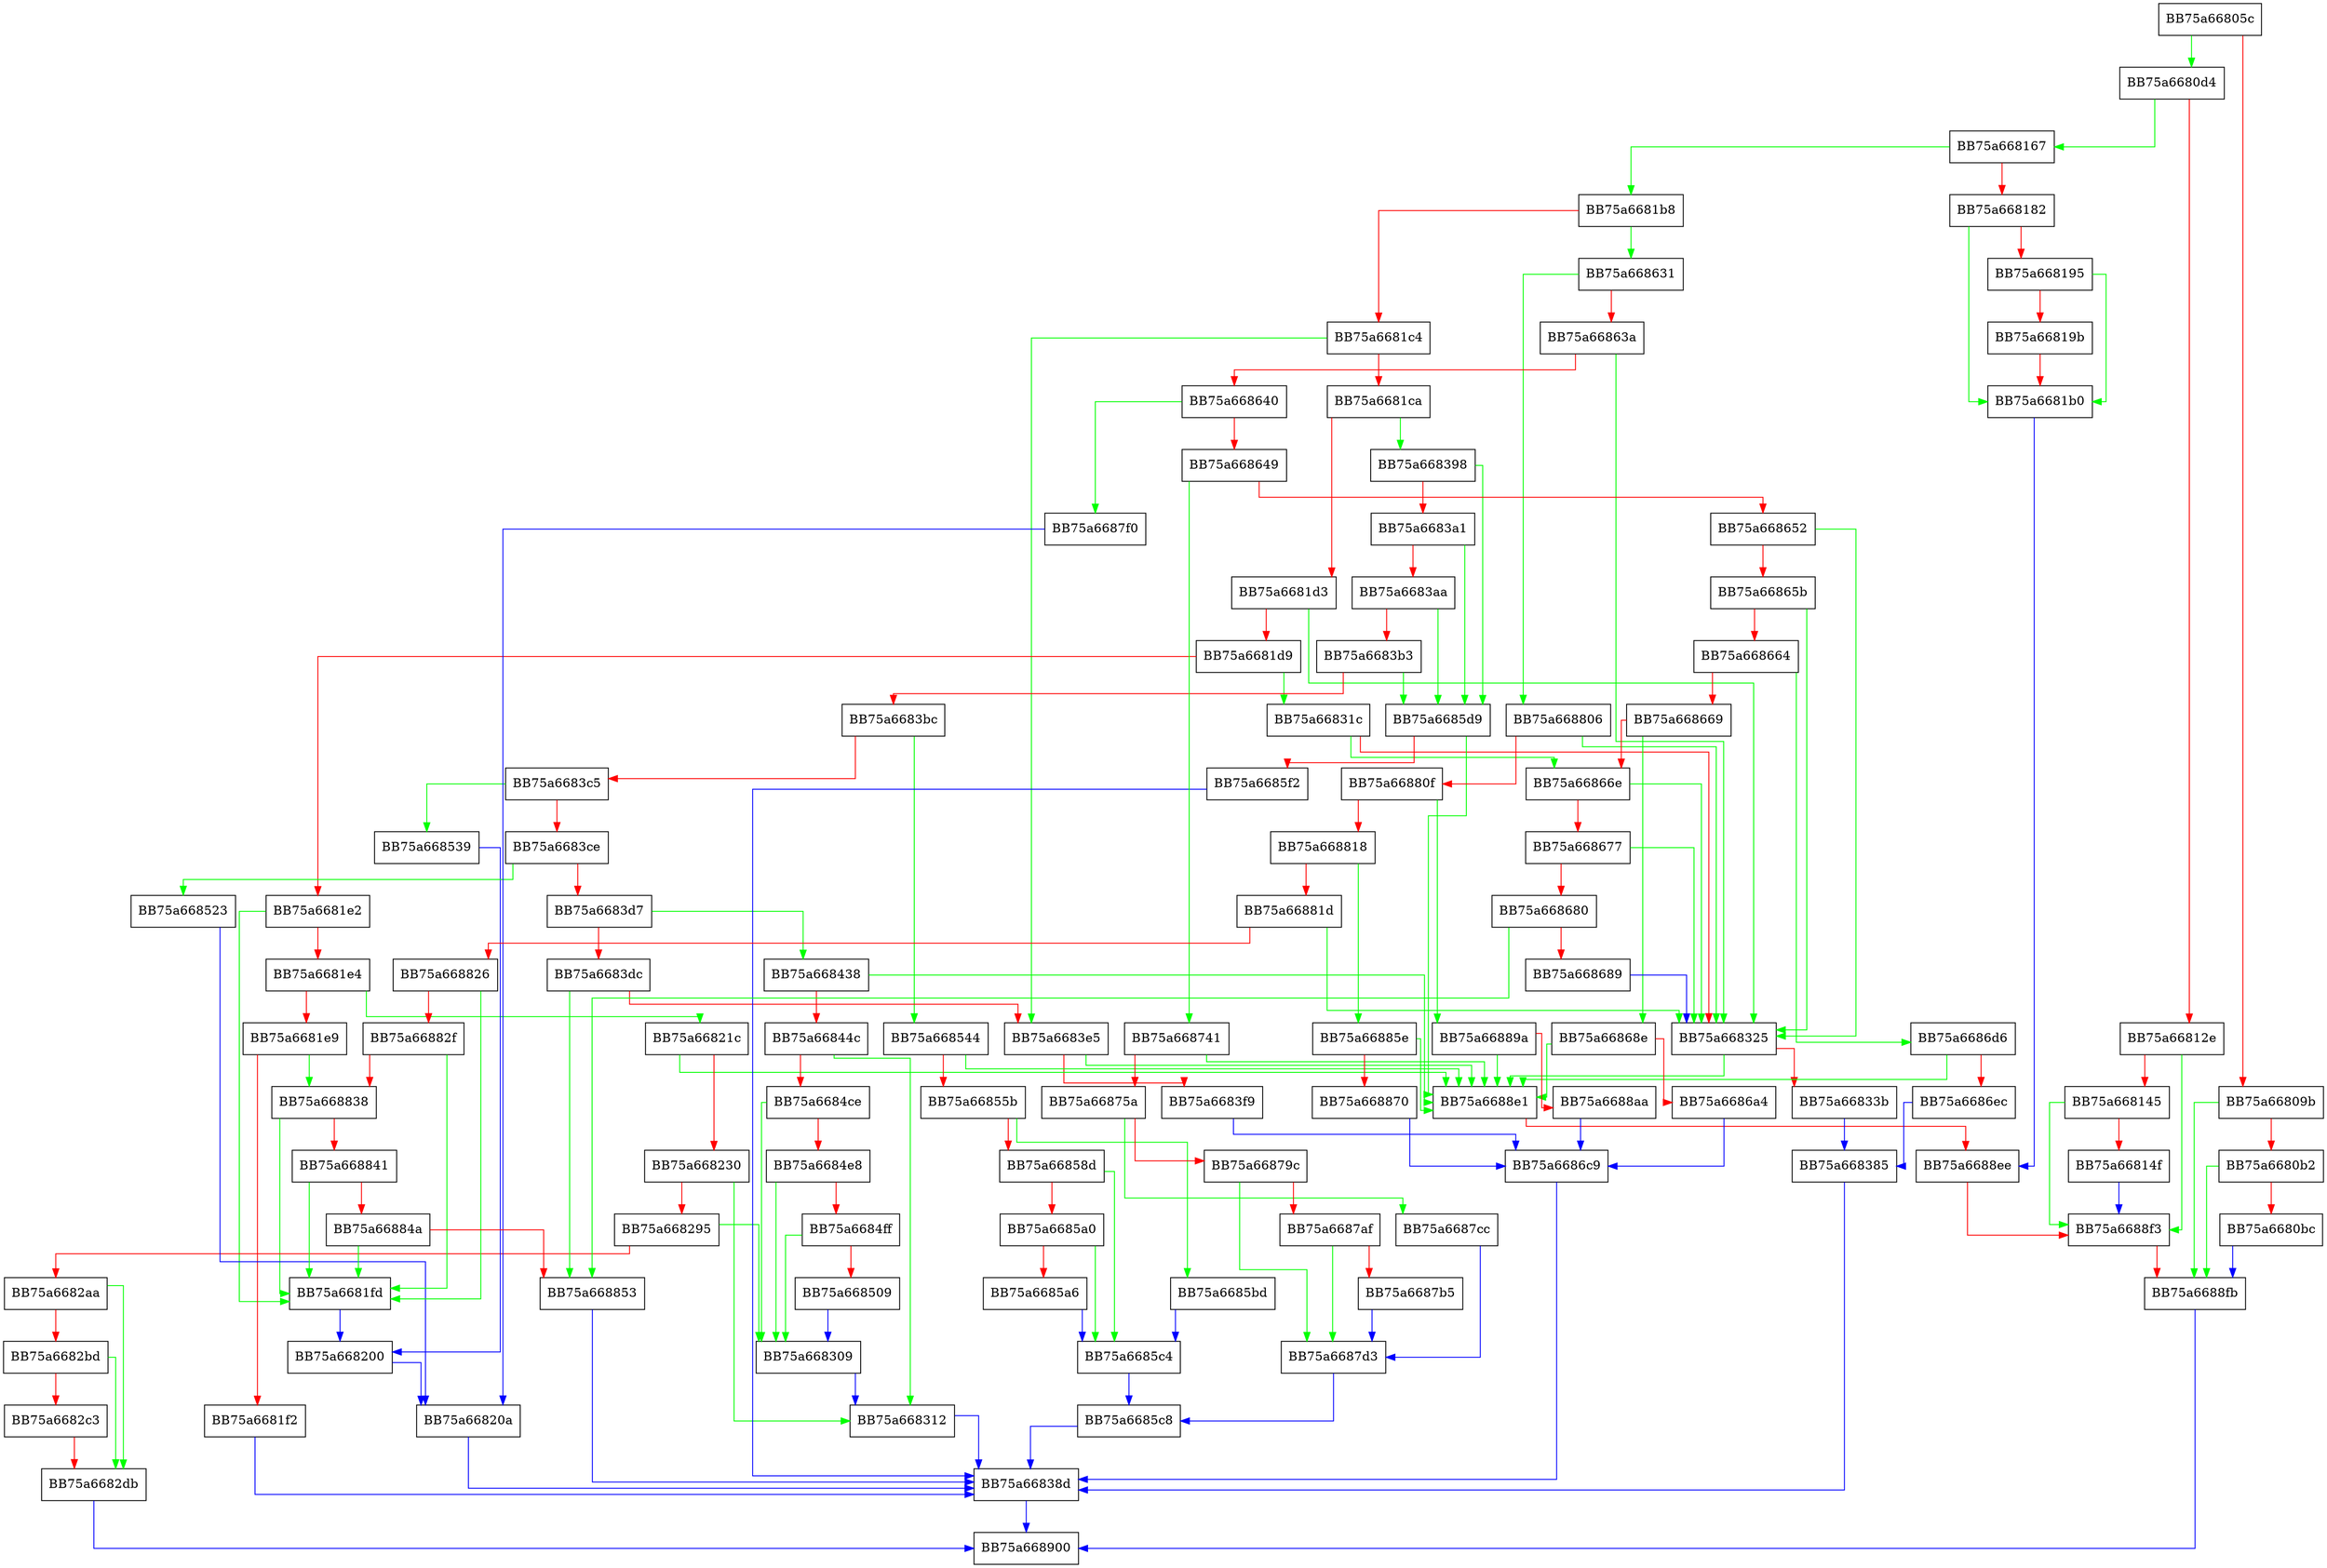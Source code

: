 digraph MakeResource {
  node [shape="box"];
  graph [splines=ortho];
  BB75a66805c -> BB75a6680d4 [color="green"];
  BB75a66805c -> BB75a66809b [color="red"];
  BB75a66809b -> BB75a6688fb [color="green"];
  BB75a66809b -> BB75a6680b2 [color="red"];
  BB75a6680b2 -> BB75a6688fb [color="green"];
  BB75a6680b2 -> BB75a6680bc [color="red"];
  BB75a6680bc -> BB75a6688fb [color="blue"];
  BB75a6680d4 -> BB75a668167 [color="green"];
  BB75a6680d4 -> BB75a66812e [color="red"];
  BB75a66812e -> BB75a6688f3 [color="green"];
  BB75a66812e -> BB75a668145 [color="red"];
  BB75a668145 -> BB75a6688f3 [color="green"];
  BB75a668145 -> BB75a66814f [color="red"];
  BB75a66814f -> BB75a6688f3 [color="blue"];
  BB75a668167 -> BB75a6681b8 [color="green"];
  BB75a668167 -> BB75a668182 [color="red"];
  BB75a668182 -> BB75a6681b0 [color="green"];
  BB75a668182 -> BB75a668195 [color="red"];
  BB75a668195 -> BB75a6681b0 [color="green"];
  BB75a668195 -> BB75a66819b [color="red"];
  BB75a66819b -> BB75a6681b0 [color="red"];
  BB75a6681b0 -> BB75a6688ee [color="blue"];
  BB75a6681b8 -> BB75a668631 [color="green"];
  BB75a6681b8 -> BB75a6681c4 [color="red"];
  BB75a6681c4 -> BB75a6683e5 [color="green"];
  BB75a6681c4 -> BB75a6681ca [color="red"];
  BB75a6681ca -> BB75a668398 [color="green"];
  BB75a6681ca -> BB75a6681d3 [color="red"];
  BB75a6681d3 -> BB75a668325 [color="green"];
  BB75a6681d3 -> BB75a6681d9 [color="red"];
  BB75a6681d9 -> BB75a66831c [color="green"];
  BB75a6681d9 -> BB75a6681e2 [color="red"];
  BB75a6681e2 -> BB75a6681fd [color="green"];
  BB75a6681e2 -> BB75a6681e4 [color="red"];
  BB75a6681e4 -> BB75a66821c [color="green"];
  BB75a6681e4 -> BB75a6681e9 [color="red"];
  BB75a6681e9 -> BB75a668838 [color="green"];
  BB75a6681e9 -> BB75a6681f2 [color="red"];
  BB75a6681f2 -> BB75a66838d [color="blue"];
  BB75a6681fd -> BB75a668200 [color="blue"];
  BB75a668200 -> BB75a66820a [color="blue"];
  BB75a66820a -> BB75a66838d [color="blue"];
  BB75a66821c -> BB75a6688e1 [color="green"];
  BB75a66821c -> BB75a668230 [color="red"];
  BB75a668230 -> BB75a668312 [color="green"];
  BB75a668230 -> BB75a668295 [color="red"];
  BB75a668295 -> BB75a668309 [color="green"];
  BB75a668295 -> BB75a6682aa [color="red"];
  BB75a6682aa -> BB75a6682db [color="green"];
  BB75a6682aa -> BB75a6682bd [color="red"];
  BB75a6682bd -> BB75a6682db [color="green"];
  BB75a6682bd -> BB75a6682c3 [color="red"];
  BB75a6682c3 -> BB75a6682db [color="red"];
  BB75a6682db -> BB75a668900 [color="blue"];
  BB75a668309 -> BB75a668312 [color="blue"];
  BB75a668312 -> BB75a66838d [color="blue"];
  BB75a66831c -> BB75a66866e [color="green"];
  BB75a66831c -> BB75a668325 [color="red"];
  BB75a668325 -> BB75a6688e1 [color="green"];
  BB75a668325 -> BB75a66833b [color="red"];
  BB75a66833b -> BB75a668385 [color="blue"];
  BB75a668385 -> BB75a66838d [color="blue"];
  BB75a66838d -> BB75a668900 [color="blue"];
  BB75a668398 -> BB75a6685d9 [color="green"];
  BB75a668398 -> BB75a6683a1 [color="red"];
  BB75a6683a1 -> BB75a6685d9 [color="green"];
  BB75a6683a1 -> BB75a6683aa [color="red"];
  BB75a6683aa -> BB75a6685d9 [color="green"];
  BB75a6683aa -> BB75a6683b3 [color="red"];
  BB75a6683b3 -> BB75a6685d9 [color="green"];
  BB75a6683b3 -> BB75a6683bc [color="red"];
  BB75a6683bc -> BB75a668544 [color="green"];
  BB75a6683bc -> BB75a6683c5 [color="red"];
  BB75a6683c5 -> BB75a668539 [color="green"];
  BB75a6683c5 -> BB75a6683ce [color="red"];
  BB75a6683ce -> BB75a668523 [color="green"];
  BB75a6683ce -> BB75a6683d7 [color="red"];
  BB75a6683d7 -> BB75a668438 [color="green"];
  BB75a6683d7 -> BB75a6683dc [color="red"];
  BB75a6683dc -> BB75a668853 [color="green"];
  BB75a6683dc -> BB75a6683e5 [color="red"];
  BB75a6683e5 -> BB75a6688e1 [color="green"];
  BB75a6683e5 -> BB75a6683f9 [color="red"];
  BB75a6683f9 -> BB75a6686c9 [color="blue"];
  BB75a668438 -> BB75a6688e1 [color="green"];
  BB75a668438 -> BB75a66844c [color="red"];
  BB75a66844c -> BB75a668312 [color="green"];
  BB75a66844c -> BB75a6684ce [color="red"];
  BB75a6684ce -> BB75a668309 [color="green"];
  BB75a6684ce -> BB75a6684e8 [color="red"];
  BB75a6684e8 -> BB75a668309 [color="green"];
  BB75a6684e8 -> BB75a6684ff [color="red"];
  BB75a6684ff -> BB75a668309 [color="green"];
  BB75a6684ff -> BB75a668509 [color="red"];
  BB75a668509 -> BB75a668309 [color="blue"];
  BB75a668523 -> BB75a66820a [color="blue"];
  BB75a668539 -> BB75a668200 [color="blue"];
  BB75a668544 -> BB75a6688e1 [color="green"];
  BB75a668544 -> BB75a66855b [color="red"];
  BB75a66855b -> BB75a6685bd [color="green"];
  BB75a66855b -> BB75a66858d [color="red"];
  BB75a66858d -> BB75a6685c4 [color="green"];
  BB75a66858d -> BB75a6685a0 [color="red"];
  BB75a6685a0 -> BB75a6685c4 [color="green"];
  BB75a6685a0 -> BB75a6685a6 [color="red"];
  BB75a6685a6 -> BB75a6685c4 [color="blue"];
  BB75a6685bd -> BB75a6685c4 [color="blue"];
  BB75a6685c4 -> BB75a6685c8 [color="blue"];
  BB75a6685c8 -> BB75a66838d [color="blue"];
  BB75a6685d9 -> BB75a6688e1 [color="green"];
  BB75a6685d9 -> BB75a6685f2 [color="red"];
  BB75a6685f2 -> BB75a66838d [color="blue"];
  BB75a668631 -> BB75a668806 [color="green"];
  BB75a668631 -> BB75a66863a [color="red"];
  BB75a66863a -> BB75a668325 [color="green"];
  BB75a66863a -> BB75a668640 [color="red"];
  BB75a668640 -> BB75a6687f0 [color="green"];
  BB75a668640 -> BB75a668649 [color="red"];
  BB75a668649 -> BB75a668741 [color="green"];
  BB75a668649 -> BB75a668652 [color="red"];
  BB75a668652 -> BB75a668325 [color="green"];
  BB75a668652 -> BB75a66865b [color="red"];
  BB75a66865b -> BB75a668325 [color="green"];
  BB75a66865b -> BB75a668664 [color="red"];
  BB75a668664 -> BB75a6686d6 [color="green"];
  BB75a668664 -> BB75a668669 [color="red"];
  BB75a668669 -> BB75a66868e [color="green"];
  BB75a668669 -> BB75a66866e [color="red"];
  BB75a66866e -> BB75a668325 [color="green"];
  BB75a66866e -> BB75a668677 [color="red"];
  BB75a668677 -> BB75a668325 [color="green"];
  BB75a668677 -> BB75a668680 [color="red"];
  BB75a668680 -> BB75a668853 [color="green"];
  BB75a668680 -> BB75a668689 [color="red"];
  BB75a668689 -> BB75a668325 [color="blue"];
  BB75a66868e -> BB75a6688e1 [color="green"];
  BB75a66868e -> BB75a6686a4 [color="red"];
  BB75a6686a4 -> BB75a6686c9 [color="blue"];
  BB75a6686c9 -> BB75a66838d [color="blue"];
  BB75a6686d6 -> BB75a6688e1 [color="green"];
  BB75a6686d6 -> BB75a6686ec [color="red"];
  BB75a6686ec -> BB75a668385 [color="blue"];
  BB75a668741 -> BB75a6688e1 [color="green"];
  BB75a668741 -> BB75a66875a [color="red"];
  BB75a66875a -> BB75a6687cc [color="green"];
  BB75a66875a -> BB75a66879c [color="red"];
  BB75a66879c -> BB75a6687d3 [color="green"];
  BB75a66879c -> BB75a6687af [color="red"];
  BB75a6687af -> BB75a6687d3 [color="green"];
  BB75a6687af -> BB75a6687b5 [color="red"];
  BB75a6687b5 -> BB75a6687d3 [color="blue"];
  BB75a6687cc -> BB75a6687d3 [color="blue"];
  BB75a6687d3 -> BB75a6685c8 [color="blue"];
  BB75a6687f0 -> BB75a66820a [color="blue"];
  BB75a668806 -> BB75a668325 [color="green"];
  BB75a668806 -> BB75a66880f [color="red"];
  BB75a66880f -> BB75a66889a [color="green"];
  BB75a66880f -> BB75a668818 [color="red"];
  BB75a668818 -> BB75a66885e [color="green"];
  BB75a668818 -> BB75a66881d [color="red"];
  BB75a66881d -> BB75a668325 [color="green"];
  BB75a66881d -> BB75a668826 [color="red"];
  BB75a668826 -> BB75a6681fd [color="green"];
  BB75a668826 -> BB75a66882f [color="red"];
  BB75a66882f -> BB75a6681fd [color="green"];
  BB75a66882f -> BB75a668838 [color="red"];
  BB75a668838 -> BB75a6681fd [color="green"];
  BB75a668838 -> BB75a668841 [color="red"];
  BB75a668841 -> BB75a6681fd [color="green"];
  BB75a668841 -> BB75a66884a [color="red"];
  BB75a66884a -> BB75a6681fd [color="green"];
  BB75a66884a -> BB75a668853 [color="red"];
  BB75a668853 -> BB75a66838d [color="blue"];
  BB75a66885e -> BB75a6688e1 [color="green"];
  BB75a66885e -> BB75a668870 [color="red"];
  BB75a668870 -> BB75a6686c9 [color="blue"];
  BB75a66889a -> BB75a6688e1 [color="green"];
  BB75a66889a -> BB75a6688aa [color="red"];
  BB75a6688aa -> BB75a6686c9 [color="blue"];
  BB75a6688e1 -> BB75a6688ee [color="red"];
  BB75a6688ee -> BB75a6688f3 [color="red"];
  BB75a6688f3 -> BB75a6688fb [color="red"];
  BB75a6688fb -> BB75a668900 [color="blue"];
}